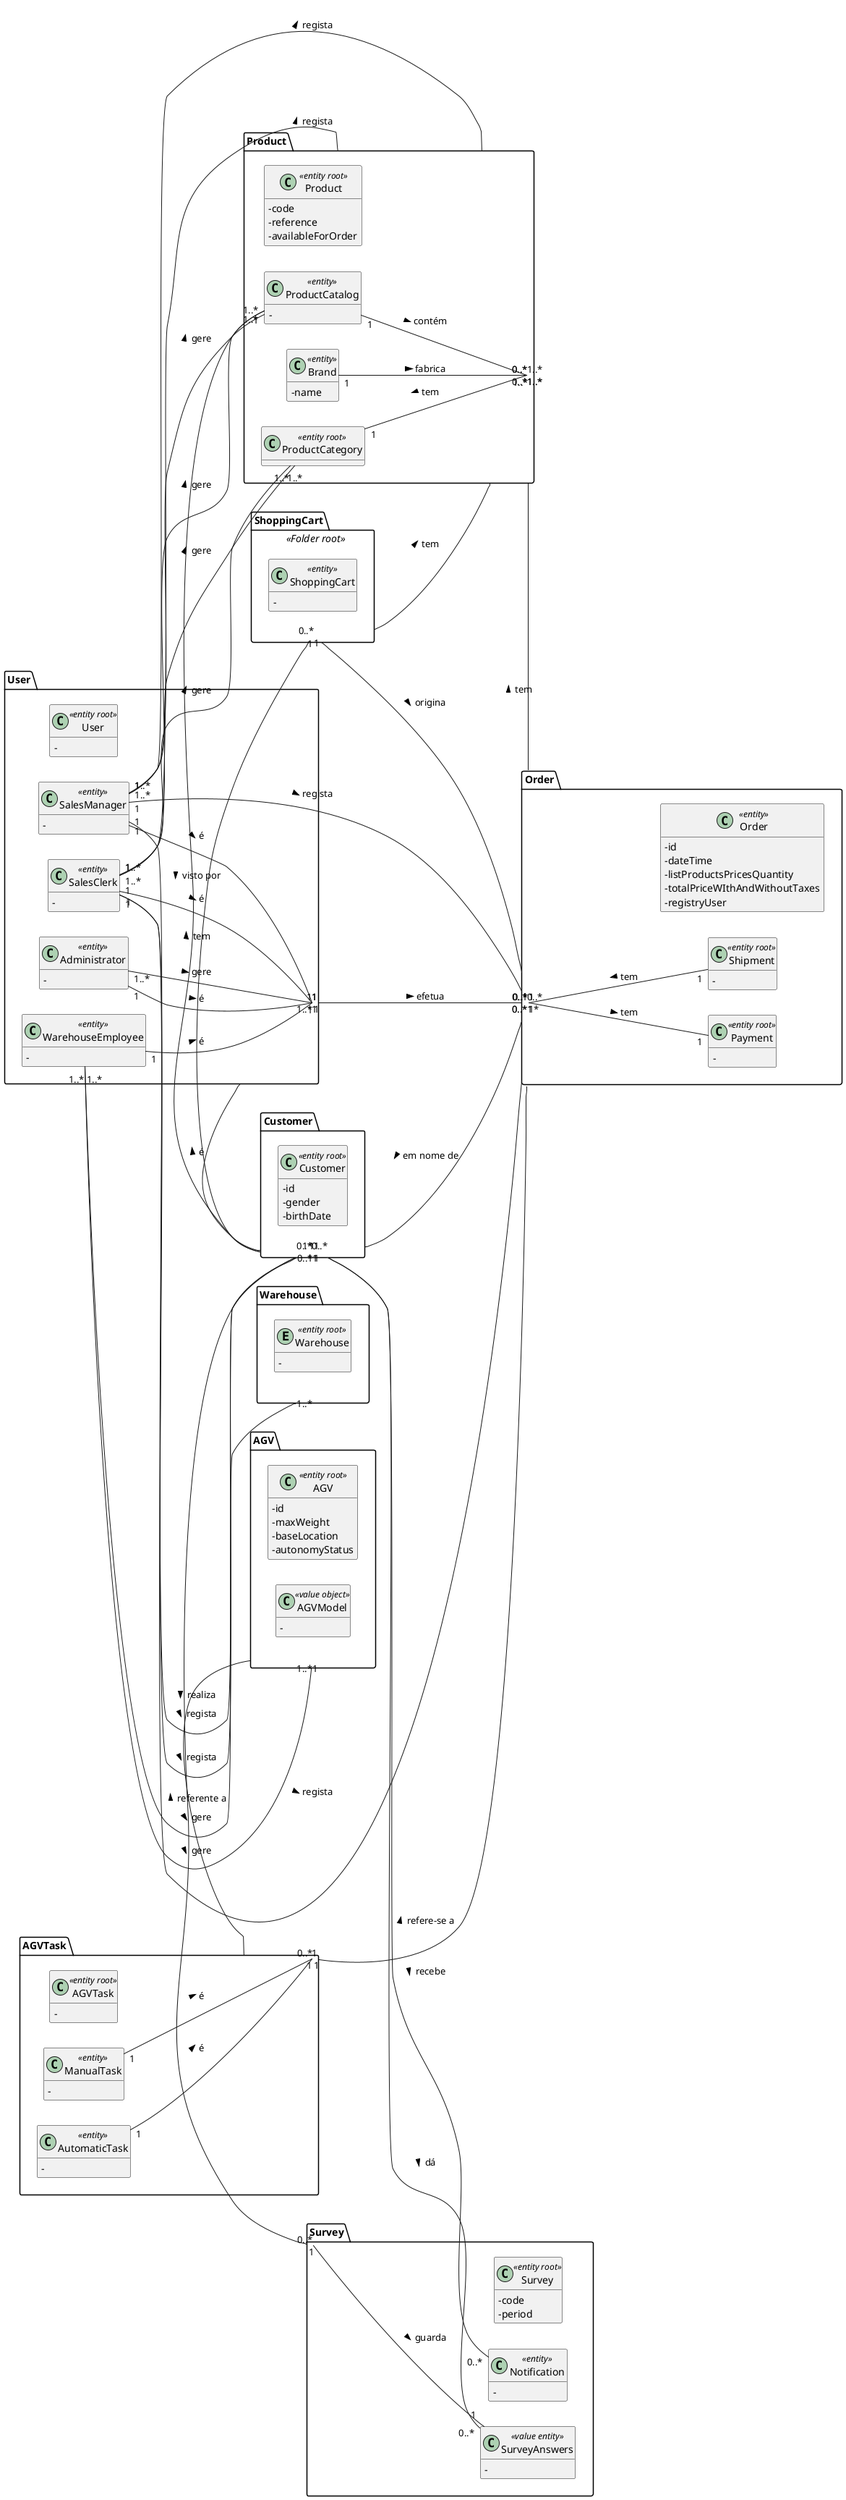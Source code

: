 @startuml
hide methods
left to right direction
skinparam classAttributeIconSize 0

package Warehouse <<Folder>> {
entity Warehouse <<entity root>>{
  -
}


}


package Survey <<Folder>>{
class Survey <<entity root>>{
  -code
  -period
}


class Notification <<entity>>{
  - 
}

class SurveyAnswers <<value entity>>{
  -
}
}
  
package AGV <<Folder>>{
class AGV <<entity root>> {
  -id
  -maxWeight
  -baseLocation
  -autonomyStatus
}


class AGVModel <<value object>> {
  -
}
}

package AGVTask <<Folder>>{
class AGVTask <<entity root>>{
  - 
}
  
class ManualTask <<entity>>{
  - 
}
  
class AutomaticTask <<entity>>{
  - 
}
}
  
package Order <<Folder>>{
class Order <<entity>>{
  -id
  -dateTime
  -listProductsPricesQuantity
  -totalPriceWIthAndWithoutTaxes
  -registryUser
}
class Shipment <<entity root>>{
    -
}

class Payment <<entity root>>{
  -
}
}

package Customer <<Folder>>{
class Customer <<entity root>>{
  -id
  -gender
  -birthDate
}
}


package Product <<Folder>>{

class Product <<entity root>>{
  -code
  -reference
  -availableForOrder
}

class ProductCategory <<entity root>>{
}
  
class Brand <<entity>>{
  -name 
}

class ProductCatalog <<entity>>{
  -
}
}



package User <<Folder>>{
class User <<entity root>>{
  -  
}

class SalesManager <<entity>>{
  - 
}

class WarehouseEmployee <<entity>>{
  -  
}

class Administrator <<entity>>{
 - 
}

class SalesClerk <<entity>>{
  - 
}
}


package ShoppingCart <<Folder root>>{
class ShoppingCart <<entity>>{
  - 
}

}


Customer "1" -- "1" User : é >
Customer "1" -- "1" ShoppingCart : tem >
Customer "1" -- "0..*" SurveyAnswers : dá >
Customer "1" -- "0..*" Notification : recebe >


SalesClerk "1" -- "1" User : é >
SalesClerk "1" -- "0..*" Product : regista >
SalesClerk "1..*" -- "1..*" ProductCatalog : gere >
SalesClerk "1..*" -- "1..*" ProductCategory : gere >
SalesClerk "1" -- "0..*" Customer : regista >
SalesClerk "1" -- "0..*" Order : regista >
WarehouseEmployee "1" -- "1" User : é >
SalesManager "1" -- "1" User : é >
SalesManager "1" -- "0..*" Product : regista >
SalesManager "1" -- "0..*" Customer : regista >
SalesManager "1" -- "0..*" Order : regista >
SalesManager "1..*" -- "1..*" ProductCatalog : gere >
SalesManager "1..*" -- "1..*" ProductCategory : gere >


Product "0..*" -- "1" ProductCategory : tem >

Brand "1" -- "1..*" Product : fabrica >



Shipment "1" -- "1*" Order : tem >


AGV "1" -- "0..*" AGVTask : realiza >


AGVTask "1" -- "1" Order : refere-se a >
ManualTask "1" -- "1" AGVTask : é >
AutomaticTask "1" -- "1" AGVTask : é >
Order "0..*" -- "1..*" Product : tem >
Order "1" -- "1" Payment : tem >
Order "0..*" -- "1" Customer : em nome de >



ShoppingCart "1" -- "1" Order : origina >
ShoppingCart "0..*" -- "1..*" Product : tem >

ProductCatalog "1" -- "1..*" Product : contém >
ProductCatalog "1" -- "1*" Customer : visto por >
Survey "1" -- "1" SurveyAnswers : guarda >
Survey "0..*" -- "0..*" Customer : referente a >


WarehouseEmployee "1..*" -- "1..*" Warehouse : gere >

WarehouseEmployee "1..*" -- "1..*" AGV : gere >

Administrator "1" -- "1" User : é >
Administrator "1..*" -- "1..*" User : gere >
User "1" -- "0..*" Order : efetua >





@enduml
